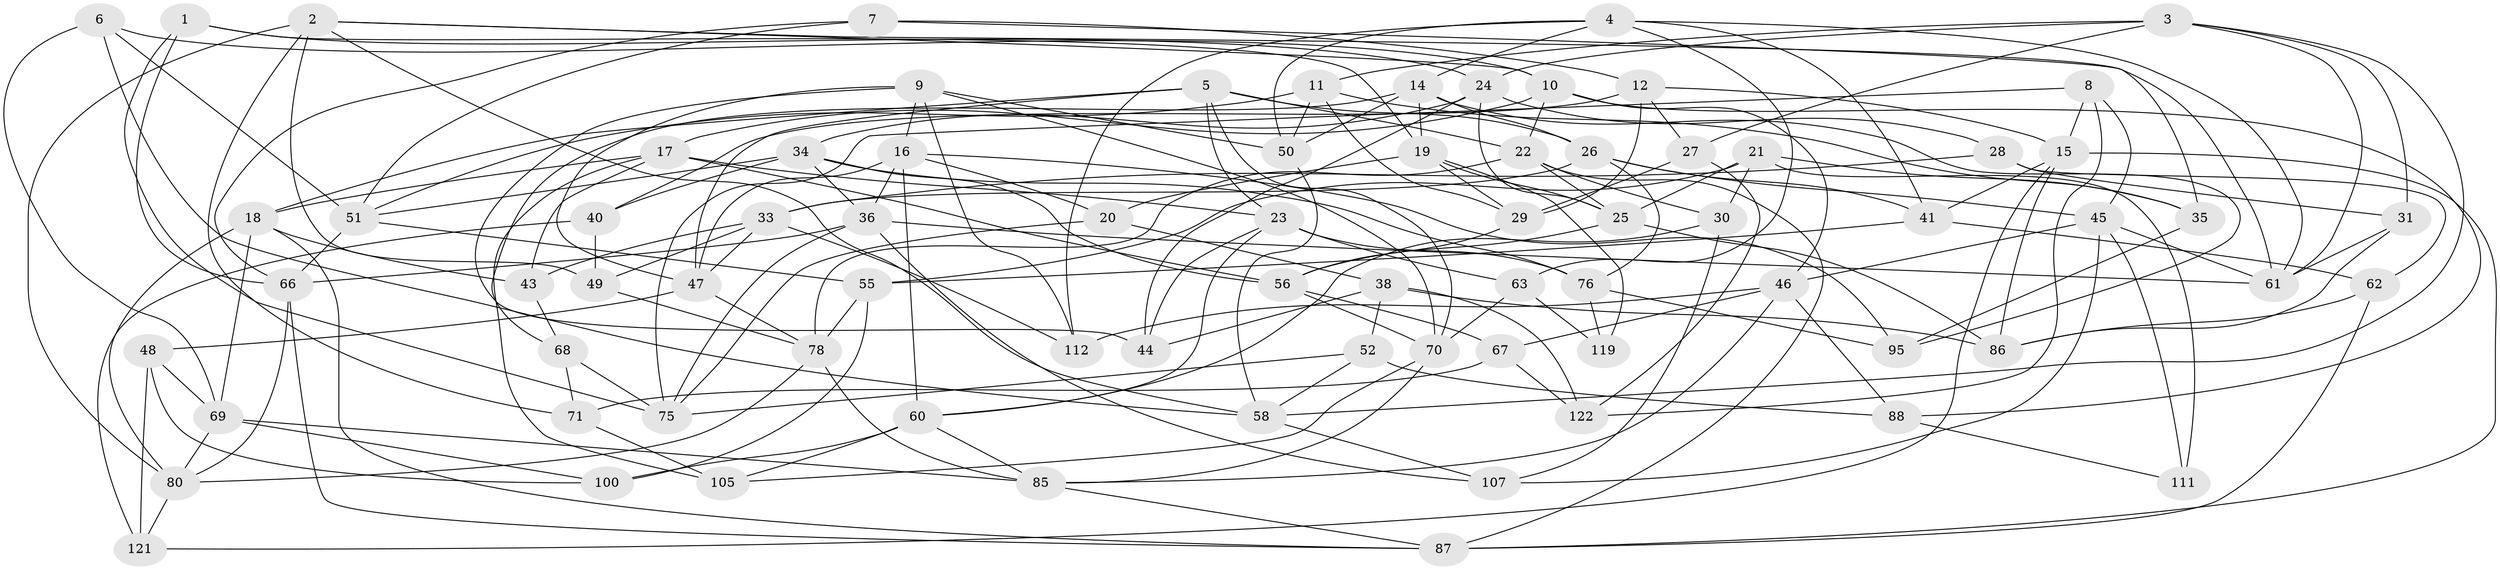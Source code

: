 // Generated by graph-tools (version 1.1) at 2025/24/03/03/25 07:24:28]
// undirected, 77 vertices, 194 edges
graph export_dot {
graph [start="1"]
  node [color=gray90,style=filled];
  1;
  2 [super="+13"];
  3 [super="+64"];
  4 [super="+79"];
  5 [super="+89"];
  6;
  7;
  8;
  9 [super="+115"];
  10 [super="+37"];
  11 [super="+39"];
  12 [super="+82"];
  14 [super="+57"];
  15 [super="+59"];
  16 [super="+73"];
  17 [super="+123"];
  18 [super="+109"];
  19 [super="+110"];
  20;
  21 [super="+53"];
  22 [super="+96"];
  23 [super="+91"];
  24 [super="+32"];
  25 [super="+84"];
  26 [super="+101"];
  27;
  28;
  29 [super="+65"];
  30;
  31;
  33 [super="+72"];
  34 [super="+102"];
  35;
  36 [super="+93"];
  38 [super="+83"];
  40;
  41 [super="+42"];
  43;
  44;
  45 [super="+81"];
  46 [super="+54"];
  47 [super="+117"];
  48;
  49;
  50 [super="+90"];
  51 [super="+99"];
  52;
  55 [super="+118"];
  56 [super="+104"];
  58 [super="+74"];
  60 [super="+120"];
  61 [super="+94"];
  62;
  63;
  66 [super="+103"];
  67;
  68;
  69 [super="+77"];
  70 [super="+106"];
  71;
  75 [super="+97"];
  76 [super="+108"];
  78 [super="+113"];
  80 [super="+116"];
  85 [super="+98"];
  86 [super="+92"];
  87 [super="+114"];
  88;
  95;
  100;
  105;
  107;
  111;
  112;
  119;
  121;
  122;
  1 -- 66;
  1 -- 24;
  1 -- 75;
  1 -- 19;
  2 -- 71;
  2 -- 10;
  2 -- 80;
  2 -- 49;
  2 -- 58;
  2 -- 61;
  3 -- 27;
  3 -- 31;
  3 -- 58;
  3 -- 11;
  3 -- 24;
  3 -- 61;
  4 -- 41;
  4 -- 112;
  4 -- 61;
  4 -- 63;
  4 -- 14;
  4 -- 50;
  5 -- 70;
  5 -- 47;
  5 -- 22;
  5 -- 26;
  5 -- 18;
  5 -- 23;
  6 -- 51;
  6 -- 58;
  6 -- 69;
  6 -- 10;
  7 -- 35;
  7 -- 12;
  7 -- 51;
  7 -- 66;
  8 -- 122;
  8 -- 15;
  8 -- 75;
  8 -- 45;
  9 -- 16;
  9 -- 44;
  9 -- 47;
  9 -- 112;
  9 -- 50;
  9 -- 70;
  10 -- 22;
  10 -- 46;
  10 -- 88;
  10 -- 17;
  11 -- 50 [weight=2];
  11 -- 51;
  11 -- 35;
  11 -- 29;
  12 -- 40;
  12 -- 27;
  12 -- 29 [weight=2];
  12 -- 15;
  14 -- 19;
  14 -- 26;
  14 -- 95;
  14 -- 68;
  14 -- 50;
  15 -- 86;
  15 -- 121;
  15 -- 41;
  15 -- 87;
  16 -- 20;
  16 -- 36;
  16 -- 95;
  16 -- 47;
  16 -- 60;
  17 -- 105;
  17 -- 56;
  17 -- 43;
  17 -- 18;
  17 -- 23;
  18 -- 43;
  18 -- 69;
  18 -- 80;
  18 -- 87;
  19 -- 119;
  19 -- 20;
  19 -- 25;
  19 -- 29;
  20 -- 75;
  20 -- 38;
  21 -- 25;
  21 -- 55;
  21 -- 111 [weight=2];
  21 -- 35;
  21 -- 30;
  22 -- 87;
  22 -- 30;
  22 -- 78;
  22 -- 25;
  23 -- 76;
  23 -- 44;
  23 -- 63;
  23 -- 60;
  24 -- 34;
  24 -- 28;
  24 -- 44;
  24 -- 25;
  25 -- 86;
  25 -- 56;
  26 -- 33;
  26 -- 41;
  26 -- 76;
  26 -- 45;
  27 -- 122;
  27 -- 29;
  28 -- 62;
  28 -- 31;
  28 -- 33;
  29 -- 56;
  30 -- 107;
  30 -- 60;
  31 -- 61;
  31 -- 86;
  33 -- 49;
  33 -- 112;
  33 -- 43;
  33 -- 47;
  34 -- 40;
  34 -- 51;
  34 -- 56;
  34 -- 76;
  34 -- 36;
  35 -- 95;
  36 -- 66;
  36 -- 75;
  36 -- 107;
  36 -- 61;
  38 -- 44;
  38 -- 52;
  38 -- 86 [weight=2];
  38 -- 122;
  40 -- 121;
  40 -- 49;
  41 -- 55 [weight=2];
  41 -- 62;
  43 -- 68;
  45 -- 111;
  45 -- 46;
  45 -- 107;
  45 -- 61;
  46 -- 85;
  46 -- 112;
  46 -- 88;
  46 -- 67;
  47 -- 48;
  47 -- 78;
  48 -- 121;
  48 -- 100;
  48 -- 69;
  49 -- 78;
  50 -- 58;
  51 -- 55;
  51 -- 66;
  52 -- 88;
  52 -- 58;
  52 -- 75;
  55 -- 100;
  55 -- 78;
  56 -- 67;
  56 -- 70;
  58 -- 107;
  60 -- 100;
  60 -- 105;
  60 -- 85;
  62 -- 87;
  62 -- 86;
  63 -- 70;
  63 -- 119;
  66 -- 87;
  66 -- 80;
  67 -- 71;
  67 -- 122;
  68 -- 75;
  68 -- 71;
  69 -- 100;
  69 -- 80;
  69 -- 85;
  70 -- 105;
  70 -- 85;
  71 -- 105;
  76 -- 119 [weight=2];
  76 -- 95;
  78 -- 80;
  78 -- 85;
  80 -- 121;
  85 -- 87;
  88 -- 111;
}
